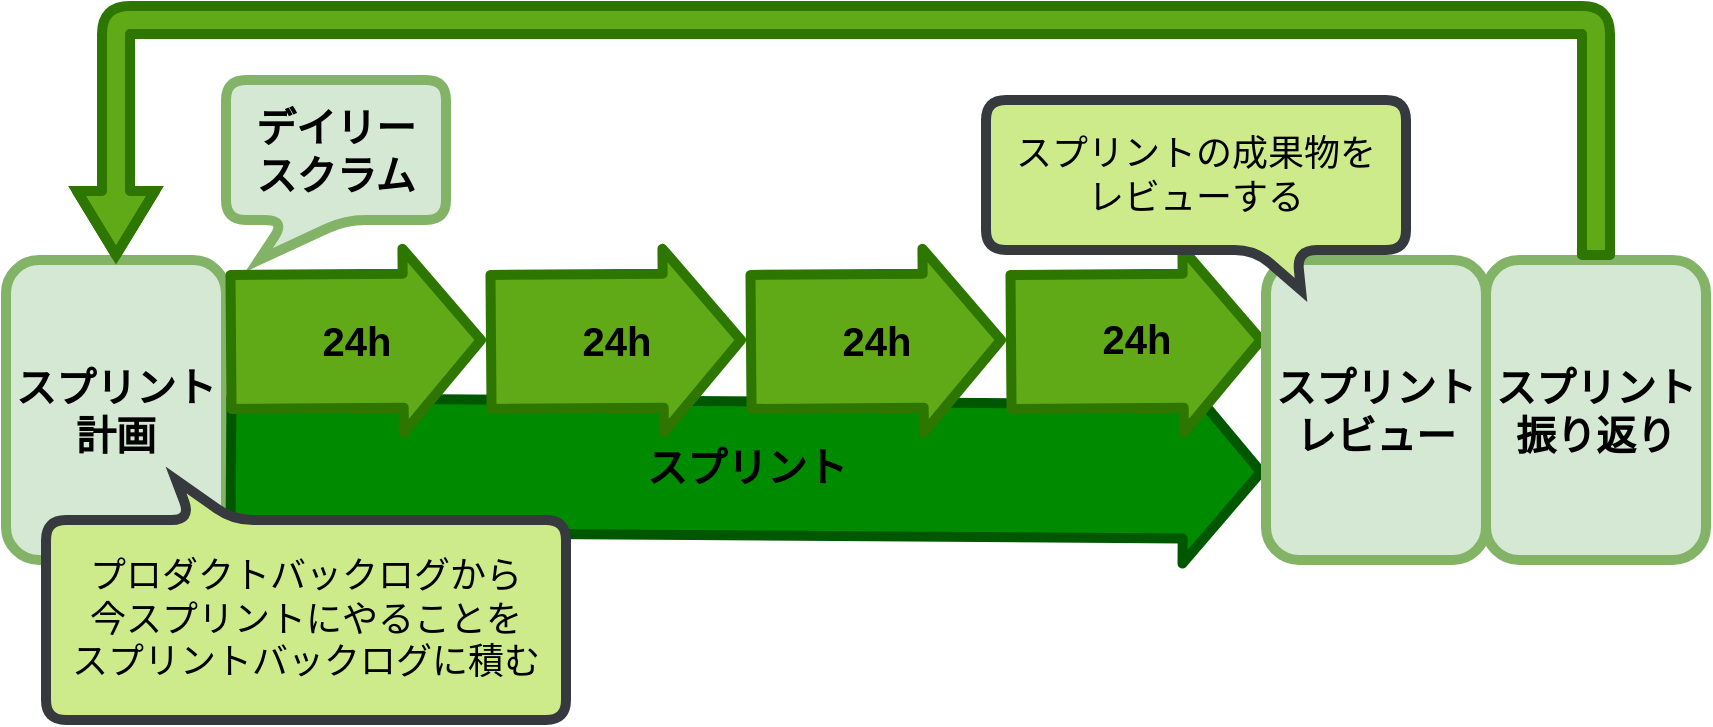 <mxfile>
    <diagram id="oCFxcc1DUuG_GfsnNrrm" name="ページ1">
        <mxGraphModel dx="1013" dy="613" grid="1" gridSize="10" guides="1" tooltips="1" connect="1" arrows="1" fold="1" page="1" pageScale="1" pageWidth="827" pageHeight="1169" math="0" shadow="0">
            <root>
                <mxCell id="0"/>
                <mxCell id="1" parent="0"/>
                <mxCell id="13" value="スプリント計画" style="rounded=1;whiteSpace=wrap;html=1;fontFamily=Helvetica;fontSize=20;fillColor=#d5e8d4;strokeColor=#82b366;fontStyle=1;strokeWidth=5;fontColor=#000000;" vertex="1" parent="1">
                    <mxGeometry x="70" y="250" width="110" height="150" as="geometry"/>
                </mxCell>
                <mxCell id="18" value="スプリント振り返り" style="rounded=1;whiteSpace=wrap;html=1;fontFamily=Helvetica;fontSize=20;fillColor=#d5e8d4;strokeColor=#82b366;fontStyle=1;strokeWidth=5;fontColor=#000000;" vertex="1" parent="1">
                    <mxGeometry x="810" y="250" width="110" height="150" as="geometry"/>
                </mxCell>
                <mxCell id="23" value="デイリー&lt;br&gt;スクラム" style="shape=callout;whiteSpace=wrap;html=1;perimeter=calloutPerimeter;fontFamily=Helvetica;fontSize=20;fillColor=#d5e8d4;strokeColor=#82b366;base=30;position2=0.15;size=20;position=0.27;fontStyle=1;strokeWidth=5;fontColor=#000000;rounded=1;" vertex="1" parent="1">
                    <mxGeometry x="180" y="160" width="110" height="90" as="geometry"/>
                </mxCell>
                <mxCell id="24" value="&lt;font style=&quot;font-size: 20px;&quot;&gt;スプリント&lt;br&gt;&lt;/font&gt;" style="shape=flexArrow;endArrow=block;startArrow=none;html=1;labelBackgroundColor=none;strokeWidth=5;fontSize=19;fontColor=#000000;startSize=11.31;endSize=11.31;targetPerimeterSpacing=0;fillColor=#008a00;width=63;strokeColor=#005700;fontStyle=1;endFill=0;startFill=0;" edge="1" parent="1">
                    <mxGeometry width="100" height="100" relative="1" as="geometry">
                        <mxPoint x="180" y="352.38" as="sourcePoint"/>
                        <mxPoint x="700" y="356" as="targetPoint"/>
                        <mxPoint as="offset"/>
                    </mxGeometry>
                </mxCell>
                <mxCell id="25" value="&lt;font style=&quot;font-size: 20px;&quot;&gt;24h&lt;br&gt;&lt;/font&gt;" style="shape=flexArrow;endArrow=block;startArrow=none;html=1;labelBackgroundColor=#61a916;strokeWidth=5;fontSize=19;fontColor=#000000;startSize=11.31;endSize=11.31;targetPerimeterSpacing=0;fillColor=#60a917;width=63;strokeColor=#2D7600;fontStyle=1;endFill=0;startFill=0;" edge="1" parent="1">
                    <mxGeometry width="100" height="100" relative="1" as="geometry">
                        <mxPoint x="310" y="291" as="sourcePoint"/>
                        <mxPoint x="440" y="290" as="targetPoint"/>
                        <mxPoint as="offset"/>
                    </mxGeometry>
                </mxCell>
                <mxCell id="27" value="&lt;font style=&quot;font-size: 20px;&quot;&gt;24h&lt;br&gt;&lt;/font&gt;" style="shape=flexArrow;endArrow=block;startArrow=none;html=1;labelBackgroundColor=#61a916;strokeWidth=5;fontSize=19;fontColor=#000000;startSize=11.31;endSize=11.31;targetPerimeterSpacing=0;fillColor=#60a917;width=63;strokeColor=#2D7600;fontStyle=1;endFill=0;startFill=0;" edge="1" parent="1">
                    <mxGeometry width="100" height="100" relative="1" as="geometry">
                        <mxPoint x="440" y="291" as="sourcePoint"/>
                        <mxPoint x="570" y="290" as="targetPoint"/>
                        <mxPoint as="offset"/>
                    </mxGeometry>
                </mxCell>
                <mxCell id="9" value="&lt;font style=&quot;font-size: 20px;&quot;&gt;24h&lt;br&gt;&lt;/font&gt;" style="shape=flexArrow;endArrow=block;startArrow=none;html=1;labelBackgroundColor=#61a916;strokeWidth=5;fontSize=19;fontColor=#000000;startSize=11.31;endSize=11.31;targetPerimeterSpacing=0;fillColor=#60a917;width=63;strokeColor=#2D7600;fontStyle=1;endFill=0;startFill=0;" edge="1" parent="1">
                    <mxGeometry width="100" height="100" relative="1" as="geometry">
                        <mxPoint x="180" y="291" as="sourcePoint"/>
                        <mxPoint x="310" y="290" as="targetPoint"/>
                        <mxPoint as="offset"/>
                    </mxGeometry>
                </mxCell>
                <mxCell id="42" value="&lt;font style=&quot;font-size: 20px;&quot;&gt;24h&lt;br&gt;&lt;/font&gt;" style="shape=flexArrow;endArrow=block;startArrow=none;html=1;labelBackgroundColor=#61a916;strokeWidth=5;fontSize=19;fontColor=#000000;startSize=11.31;endSize=11.31;targetPerimeterSpacing=0;fillColor=#60a917;width=63;strokeColor=#2D7600;fontStyle=1;endFill=0;startFill=0;" edge="1" parent="1">
                    <mxGeometry x="0.006" width="100" height="100" relative="1" as="geometry">
                        <mxPoint x="570" y="291" as="sourcePoint"/>
                        <mxPoint x="700" y="290" as="targetPoint"/>
                        <mxPoint as="offset"/>
                    </mxGeometry>
                </mxCell>
                <mxCell id="45" value="スプリントレビュー" style="rounded=1;whiteSpace=wrap;html=1;fontFamily=Helvetica;fontSize=20;fillColor=#d5e8d4;strokeColor=#82b366;fontStyle=1;strokeWidth=5;fontColor=#000000;" vertex="1" parent="1">
                    <mxGeometry x="700" y="250" width="110" height="150" as="geometry"/>
                </mxCell>
                <mxCell id="46" value="&lt;font color=&quot;#000000&quot; style=&quot;font-size: 18px;&quot;&gt;プロダクトバックログから&lt;br style=&quot;font-size: 18px;&quot;&gt;今スプリントにやることを&lt;br style=&quot;font-size: 18px;&quot;&gt;スプリントバックログに積む&lt;br style=&quot;font-size: 18px;&quot;&gt;&lt;/font&gt;" style="shape=callout;whiteSpace=wrap;html=1;perimeter=calloutPerimeter;rounded=1;strokeWidth=5;fontFamily=Helvetica;fontSize=18;rotation=0;base=21;size=20;position=0.64;position2=0.75;fillColor=#cdeb8b;strokeColor=#36393d;direction=west;" vertex="1" parent="1">
                    <mxGeometry x="90" y="360" width="260" height="120" as="geometry"/>
                </mxCell>
                <mxCell id="50" value="&lt;font color=&quot;#000000&quot; style=&quot;font-size: 18px;&quot;&gt;スプリントの成果物を&lt;br&gt;レビューする&lt;br style=&quot;font-size: 18px;&quot;&gt;&lt;/font&gt;" style="shape=callout;whiteSpace=wrap;html=1;perimeter=calloutPerimeter;rounded=1;strokeWidth=5;fontFamily=Helvetica;fontSize=18;rotation=0;base=21;size=20;position=0.64;position2=0.75;fillColor=#cdeb8b;strokeColor=#36393d;direction=east;" vertex="1" parent="1">
                    <mxGeometry x="560" y="170" width="210" height="95" as="geometry"/>
                </mxCell>
                <mxCell id="58" value="" style="shape=flexArrow;endArrow=classic;html=1;labelBackgroundColor=none;strokeWidth=5;fontFamily=Helvetica;fontSize=18;fontColor=#000000;startSize=9;endSize=9;targetPerimeterSpacing=0;fillColor=#60a917;exitX=0.5;exitY=0;exitDx=0;exitDy=0;entryX=0.5;entryY=0;entryDx=0;entryDy=0;strokeColor=#2D7600;" edge="1" parent="1" source="18" target="13">
                    <mxGeometry width="50" height="50" relative="1" as="geometry">
                        <mxPoint x="470" y="360" as="sourcePoint"/>
                        <mxPoint x="520" y="310" as="targetPoint"/>
                        <Array as="points">
                            <mxPoint x="865" y="130"/>
                            <mxPoint x="125" y="130"/>
                        </Array>
                    </mxGeometry>
                </mxCell>
            </root>
        </mxGraphModel>
    </diagram>
</mxfile>